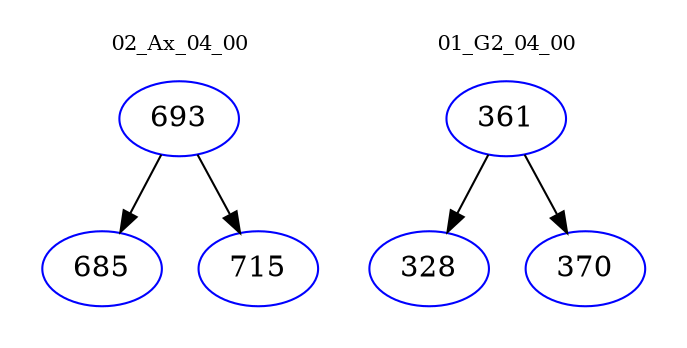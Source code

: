 digraph{
subgraph cluster_0 {
color = white
label = "02_Ax_04_00";
fontsize=10;
T0_693 [label="693", color="blue"]
T0_693 -> T0_685 [color="black"]
T0_685 [label="685", color="blue"]
T0_693 -> T0_715 [color="black"]
T0_715 [label="715", color="blue"]
}
subgraph cluster_1 {
color = white
label = "01_G2_04_00";
fontsize=10;
T1_361 [label="361", color="blue"]
T1_361 -> T1_328 [color="black"]
T1_328 [label="328", color="blue"]
T1_361 -> T1_370 [color="black"]
T1_370 [label="370", color="blue"]
}
}
